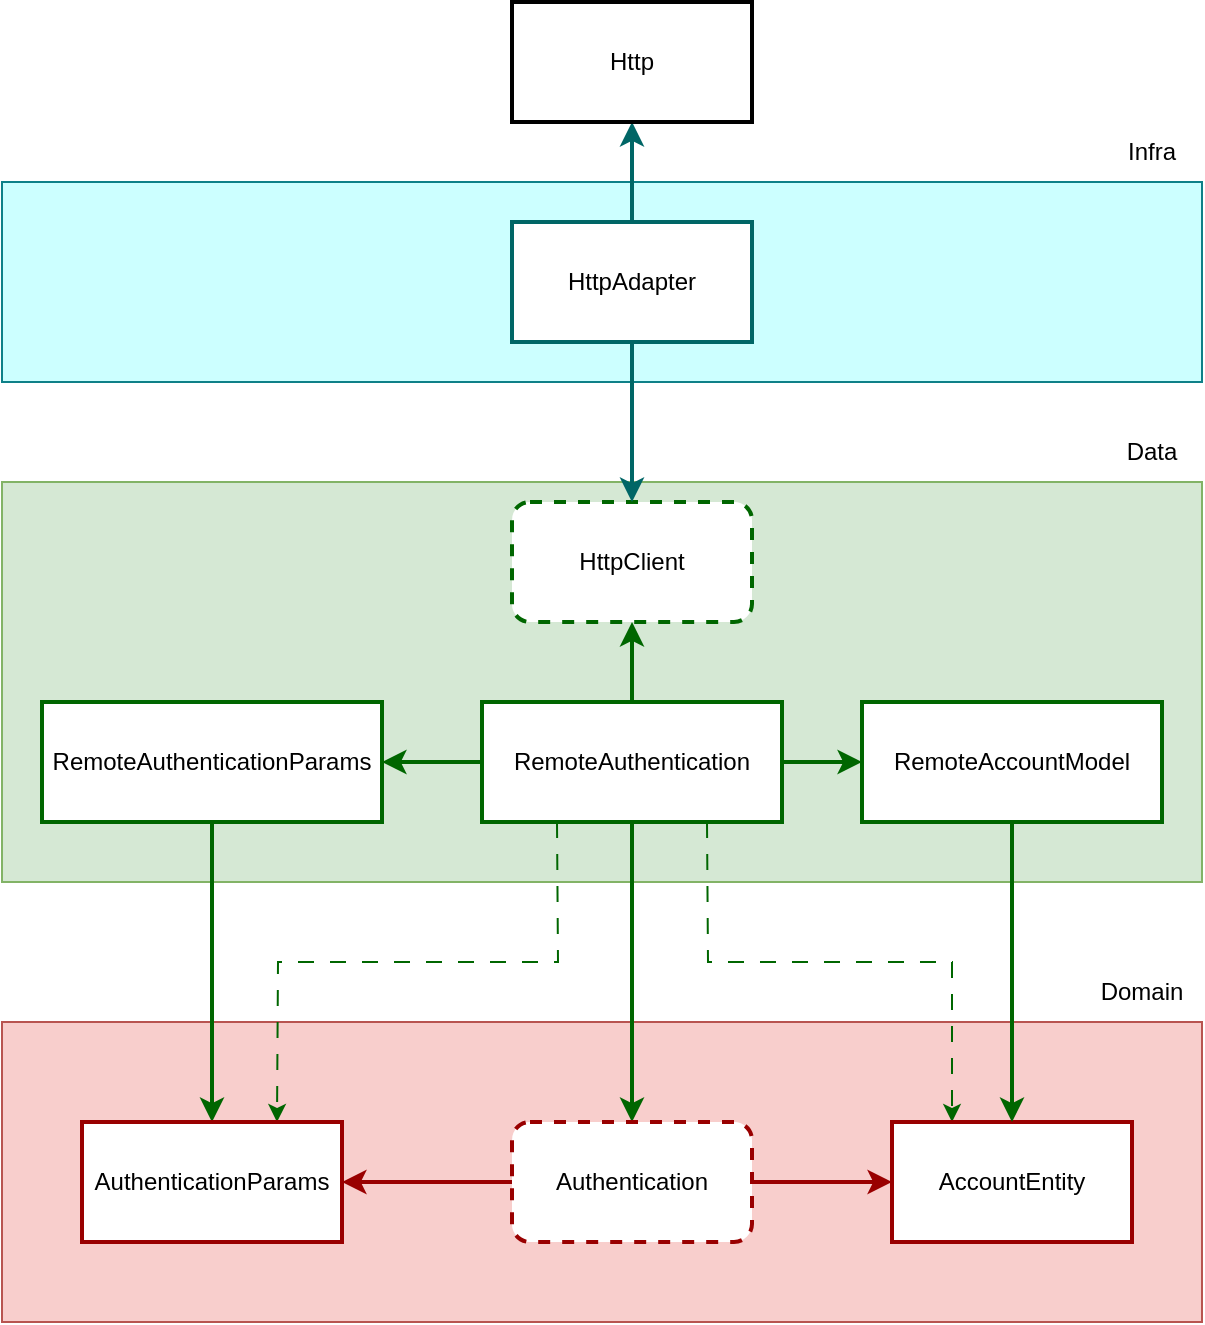 <mxfile>
    <diagram id="J4gNn43iXZe9NwmfWtrl" name="Page-1">
        <mxGraphModel dx="1020" dy="516" grid="1" gridSize="10" guides="1" tooltips="1" connect="1" arrows="1" fold="1" page="1" pageScale="1" pageWidth="850" pageHeight="1100" math="0" shadow="0">
            <root>
                <mxCell id="0"/>
                <mxCell id="1" parent="0"/>
                <mxCell id="9" value="" style="rounded=0;whiteSpace=wrap;html=1;fillColor=#f8cecc;strokeColor=#b85450;" parent="1" vertex="1">
                    <mxGeometry x="125" y="620" width="600" height="150" as="geometry"/>
                </mxCell>
                <mxCell id="15" value="" style="rounded=0;whiteSpace=wrap;html=1;fillColor=#d5e8d4;strokeColor=#82b366;" parent="1" vertex="1">
                    <mxGeometry x="125" y="350" width="600" height="200" as="geometry"/>
                </mxCell>
                <mxCell id="13" style="edgeStyle=none;html=1;entryX=0.5;entryY=1;entryDx=0;entryDy=0;strokeWidth=2;strokeColor=#006600;" parent="1" source="2" target="3" edge="1">
                    <mxGeometry relative="1" as="geometry"/>
                </mxCell>
                <mxCell id="22" style="edgeStyle=none;html=1;entryX=1;entryY=0.5;entryDx=0;entryDy=0;strokeWidth=2;strokeColor=#006600;" parent="1" source="2" target="20" edge="1">
                    <mxGeometry relative="1" as="geometry"/>
                </mxCell>
                <mxCell id="23" style="edgeStyle=none;html=1;entryX=0;entryY=0.5;entryDx=0;entryDy=0;strokeWidth=2;strokeColor=#006600;" parent="1" source="2" target="21" edge="1">
                    <mxGeometry relative="1" as="geometry"/>
                </mxCell>
                <mxCell id="31" style="edgeStyle=none;html=1;entryX=0.5;entryY=0;entryDx=0;entryDy=0;strokeWidth=2;strokeColor=#006600;" parent="1" source="2" target="4" edge="1">
                    <mxGeometry relative="1" as="geometry"/>
                </mxCell>
                <mxCell id="32" style="edgeStyle=none;html=1;exitX=0.25;exitY=1;exitDx=0;exitDy=0;entryX=0.75;entryY=0;entryDx=0;entryDy=0;dashed=1;rounded=0;curved=0;dashPattern=8 8;strokeColor=#006600;" parent="1" source="2" target="24" edge="1">
                    <mxGeometry relative="1" as="geometry">
                        <Array as="points">
                            <mxPoint x="403" y="590"/>
                            <mxPoint x="263" y="590"/>
                        </Array>
                    </mxGeometry>
                </mxCell>
                <mxCell id="33" style="edgeStyle=none;html=1;exitX=0.75;exitY=1;exitDx=0;exitDy=0;entryX=0.25;entryY=0;entryDx=0;entryDy=0;dashed=1;rounded=0;curved=0;dashPattern=8 8;strokeColor=#006600;" parent="1" source="2" target="5" edge="1">
                    <mxGeometry relative="1" as="geometry">
                        <Array as="points">
                            <mxPoint x="478" y="590"/>
                            <mxPoint x="600" y="590"/>
                        </Array>
                    </mxGeometry>
                </mxCell>
                <mxCell id="2" value="RemoteAuthentication" style="whiteSpace=wrap;html=1;strokeColor=#006600;strokeWidth=2;" parent="1" vertex="1">
                    <mxGeometry x="365" y="460" width="150" height="60" as="geometry"/>
                </mxCell>
                <mxCell id="3" value="HttpClient" style="whiteSpace=wrap;html=1;dashed=1;rounded=1;glass=0;shadow=0;strokeWidth=2;strokeColor=#006600;perimeterSpacing=0;" parent="1" vertex="1">
                    <mxGeometry x="380" y="360" width="120" height="60" as="geometry"/>
                </mxCell>
                <mxCell id="10" style="edgeStyle=none;html=1;entryX=0;entryY=0.5;entryDx=0;entryDy=0;strokeWidth=2;strokeColor=#990000;" parent="1" source="4" target="5" edge="1">
                    <mxGeometry relative="1" as="geometry"/>
                </mxCell>
                <mxCell id="25" value="" style="edgeStyle=none;html=1;strokeWidth=2;strokeColor=#990000;" parent="1" source="4" target="24" edge="1">
                    <mxGeometry relative="1" as="geometry"/>
                </mxCell>
                <mxCell id="4" value="Authentication" style="whiteSpace=wrap;html=1;dashed=1;rounded=1;strokeColor=#990000;strokeWidth=2;" parent="1" vertex="1">
                    <mxGeometry x="380" y="670" width="120" height="60" as="geometry"/>
                </mxCell>
                <mxCell id="5" value="AccountEntity" style="whiteSpace=wrap;html=1;strokeColor=#990000;strokeWidth=2;" parent="1" vertex="1">
                    <mxGeometry x="570" y="670" width="120" height="60" as="geometry"/>
                </mxCell>
                <mxCell id="14" value="Domain" style="text;html=1;align=center;verticalAlign=middle;whiteSpace=wrap;rounded=0;" parent="1" vertex="1">
                    <mxGeometry x="665" y="590" width="60" height="30" as="geometry"/>
                </mxCell>
                <mxCell id="16" value="Data" style="text;html=1;align=center;verticalAlign=middle;whiteSpace=wrap;rounded=0;" parent="1" vertex="1">
                    <mxGeometry x="675" y="320" width="50" height="30" as="geometry"/>
                </mxCell>
                <mxCell id="34" style="edgeStyle=none;html=1;entryX=0.5;entryY=0;entryDx=0;entryDy=0;strokeWidth=2;strokeColor=#006600;" parent="1" source="20" target="24" edge="1">
                    <mxGeometry relative="1" as="geometry"/>
                </mxCell>
                <mxCell id="20" value="RemoteAuthenticationParams" style="whiteSpace=wrap;html=1;perimeterSpacing=0;strokeWidth=2;strokeColor=#006600;" parent="1" vertex="1">
                    <mxGeometry x="145" y="460" width="170" height="60" as="geometry"/>
                </mxCell>
                <mxCell id="36" style="edgeStyle=none;html=1;entryX=0.5;entryY=0;entryDx=0;entryDy=0;strokeWidth=2;strokeColor=#006600;" parent="1" source="21" target="5" edge="1">
                    <mxGeometry relative="1" as="geometry"/>
                </mxCell>
                <mxCell id="21" value="RemoteAccountModel" style="whiteSpace=wrap;html=1;strokeWidth=2;strokeColor=#006600;" parent="1" vertex="1">
                    <mxGeometry x="555" y="460" width="150" height="60" as="geometry"/>
                </mxCell>
                <mxCell id="24" value="AuthenticationParams" style="whiteSpace=wrap;html=1;strokeColor=#990000;strokeWidth=2;" parent="1" vertex="1">
                    <mxGeometry x="165" y="670" width="130" height="60" as="geometry"/>
                </mxCell>
                <mxCell id="37" value="" style="rounded=0;whiteSpace=wrap;html=1;fillColor=#CCFFFF;strokeColor=#0e8088;" parent="1" vertex="1">
                    <mxGeometry x="125" y="200" width="600" height="100" as="geometry"/>
                </mxCell>
                <mxCell id="38" value="Infra" style="text;html=1;align=center;verticalAlign=middle;whiteSpace=wrap;rounded=0;" parent="1" vertex="1">
                    <mxGeometry x="675" y="170" width="50" height="30" as="geometry"/>
                </mxCell>
                <mxCell id="40" style="edgeStyle=none;html=1;entryX=0.5;entryY=0;entryDx=0;entryDy=0;strokeWidth=2;strokeColor=#006666;" parent="1" source="39" target="3" edge="1">
                    <mxGeometry relative="1" as="geometry"/>
                </mxCell>
                <mxCell id="42" style="edgeStyle=none;html=1;entryX=0.5;entryY=1;entryDx=0;entryDy=0;strokeWidth=2;strokeColor=#006666;" parent="1" source="39" target="41" edge="1">
                    <mxGeometry relative="1" as="geometry"/>
                </mxCell>
                <mxCell id="39" value="HttpAdapter" style="rounded=0;whiteSpace=wrap;html=1;strokeWidth=2;strokeColor=#006666;" parent="1" vertex="1">
                    <mxGeometry x="380" y="220" width="120" height="60" as="geometry"/>
                </mxCell>
                <mxCell id="41" value="Http" style="rounded=0;whiteSpace=wrap;html=1;strokeWidth=2;" parent="1" vertex="1">
                    <mxGeometry x="380" y="110" width="120" height="60" as="geometry"/>
                </mxCell>
            </root>
        </mxGraphModel>
    </diagram>
</mxfile>